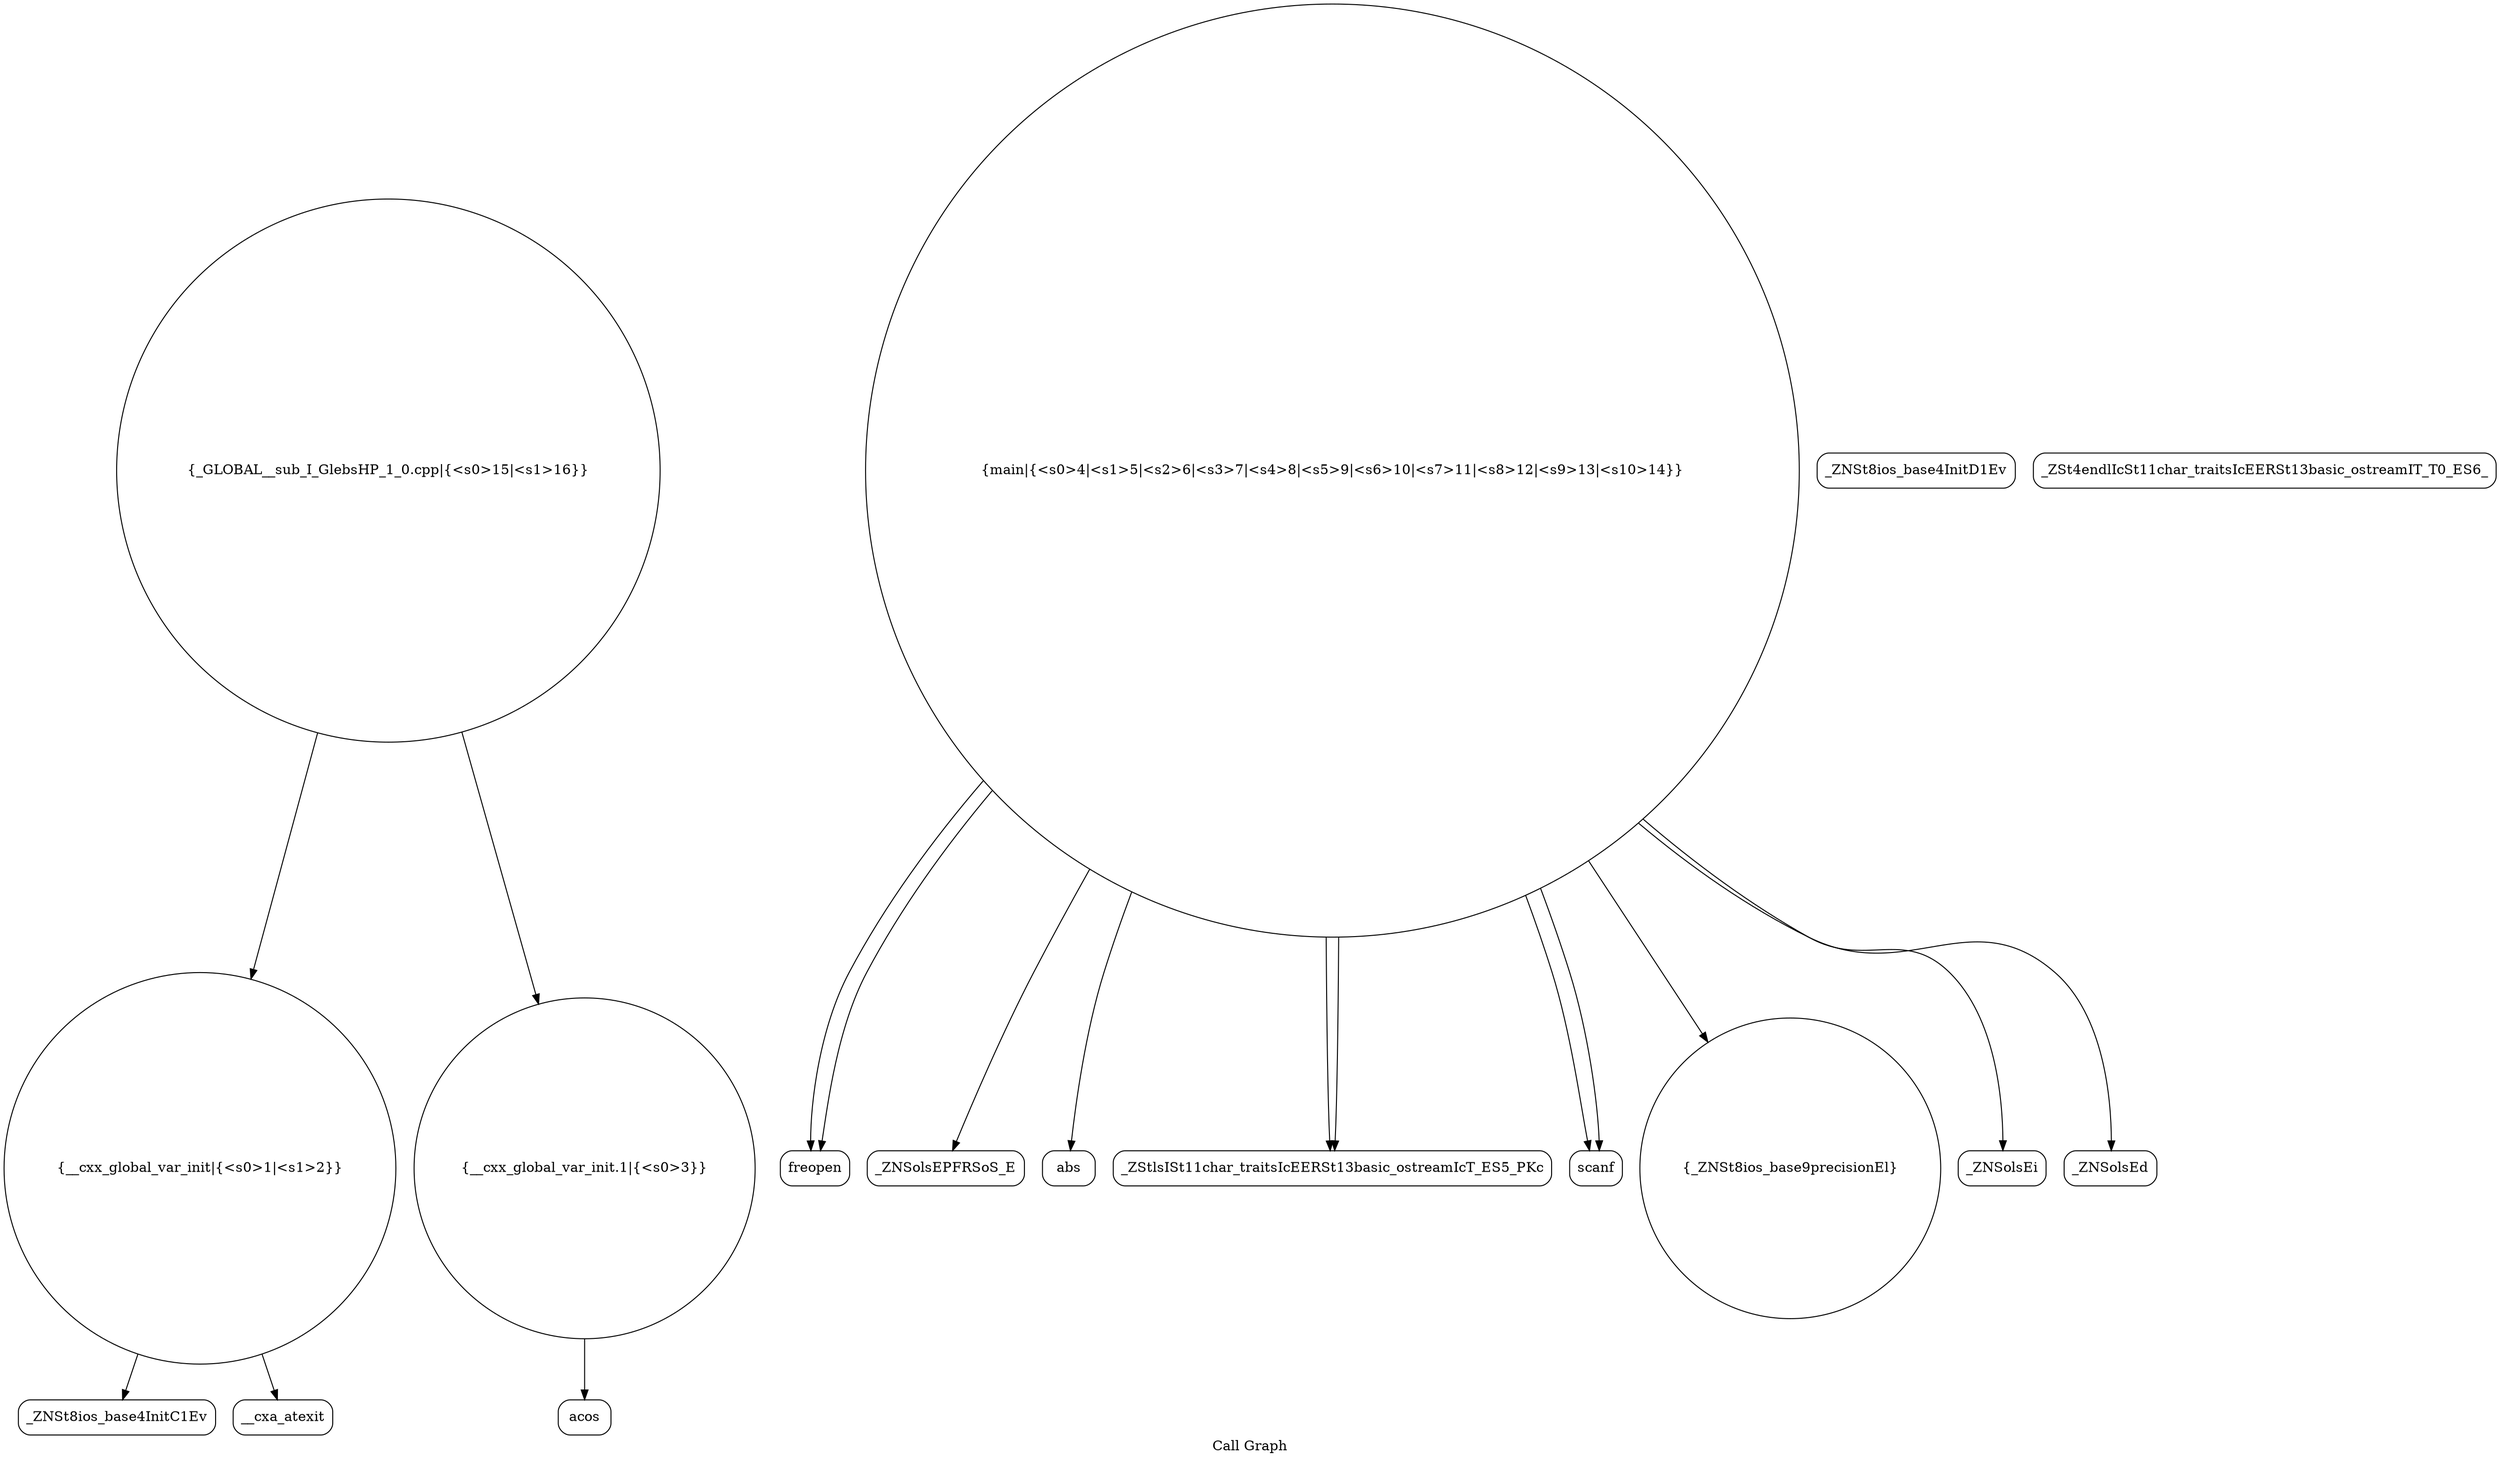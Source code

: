 digraph "Call Graph" {
	label="Call Graph";

	Node0x558a0a45b710 [shape=record,shape=circle,label="{__cxx_global_var_init|{<s0>1|<s1>2}}"];
	Node0x558a0a45b710:s0 -> Node0x558a0a45bba0[color=black];
	Node0x558a0a45b710:s1 -> Node0x558a0a45bca0[color=black];
	Node0x558a0a45bea0 [shape=record,shape=Mrecord,label="{freopen}"];
	Node0x558a0a45c220 [shape=record,shape=Mrecord,label="{_ZNSolsEPFRSoS_E}"];
	Node0x558a0a45bc20 [shape=record,shape=Mrecord,label="{_ZNSt8ios_base4InitD1Ev}"];
	Node0x558a0a45bfa0 [shape=record,shape=Mrecord,label="{abs}"];
	Node0x558a0a45c320 [shape=record,shape=circle,label="{_GLOBAL__sub_I_GlebsHP_1_0.cpp|{<s0>15|<s1>16}}"];
	Node0x558a0a45c320:s0 -> Node0x558a0a45b710[color=black];
	Node0x558a0a45c320:s1 -> Node0x558a0a45bd20[color=black];
	Node0x558a0a45bd20 [shape=record,shape=circle,label="{__cxx_global_var_init.1|{<s0>3}}"];
	Node0x558a0a45bd20:s0 -> Node0x558a0a45bda0[color=black];
	Node0x558a0a45c0a0 [shape=record,shape=Mrecord,label="{_ZStlsISt11char_traitsIcEERSt13basic_ostreamIcT_ES5_PKc}"];
	Node0x558a0a45be20 [shape=record,shape=circle,label="{main|{<s0>4|<s1>5|<s2>6|<s3>7|<s4>8|<s5>9|<s6>10|<s7>11|<s8>12|<s9>13|<s10>14}}"];
	Node0x558a0a45be20:s0 -> Node0x558a0a45bea0[color=black];
	Node0x558a0a45be20:s1 -> Node0x558a0a45bea0[color=black];
	Node0x558a0a45be20:s2 -> Node0x558a0a45bf20[color=black];
	Node0x558a0a45be20:s3 -> Node0x558a0a45bf20[color=black];
	Node0x558a0a45be20:s4 -> Node0x558a0a45bfa0[color=black];
	Node0x558a0a45be20:s5 -> Node0x558a0a45c020[color=black];
	Node0x558a0a45be20:s6 -> Node0x558a0a45c0a0[color=black];
	Node0x558a0a45be20:s7 -> Node0x558a0a45c120[color=black];
	Node0x558a0a45be20:s8 -> Node0x558a0a45c0a0[color=black];
	Node0x558a0a45be20:s9 -> Node0x558a0a45c1a0[color=black];
	Node0x558a0a45be20:s10 -> Node0x558a0a45c220[color=black];
	Node0x558a0a45c1a0 [shape=record,shape=Mrecord,label="{_ZNSolsEd}"];
	Node0x558a0a45bba0 [shape=record,shape=Mrecord,label="{_ZNSt8ios_base4InitC1Ev}"];
	Node0x558a0a45bf20 [shape=record,shape=Mrecord,label="{scanf}"];
	Node0x558a0a45c2a0 [shape=record,shape=Mrecord,label="{_ZSt4endlIcSt11char_traitsIcEERSt13basic_ostreamIT_T0_ES6_}"];
	Node0x558a0a45bca0 [shape=record,shape=Mrecord,label="{__cxa_atexit}"];
	Node0x558a0a45c020 [shape=record,shape=circle,label="{_ZNSt8ios_base9precisionEl}"];
	Node0x558a0a45bda0 [shape=record,shape=Mrecord,label="{acos}"];
	Node0x558a0a45c120 [shape=record,shape=Mrecord,label="{_ZNSolsEi}"];
}

